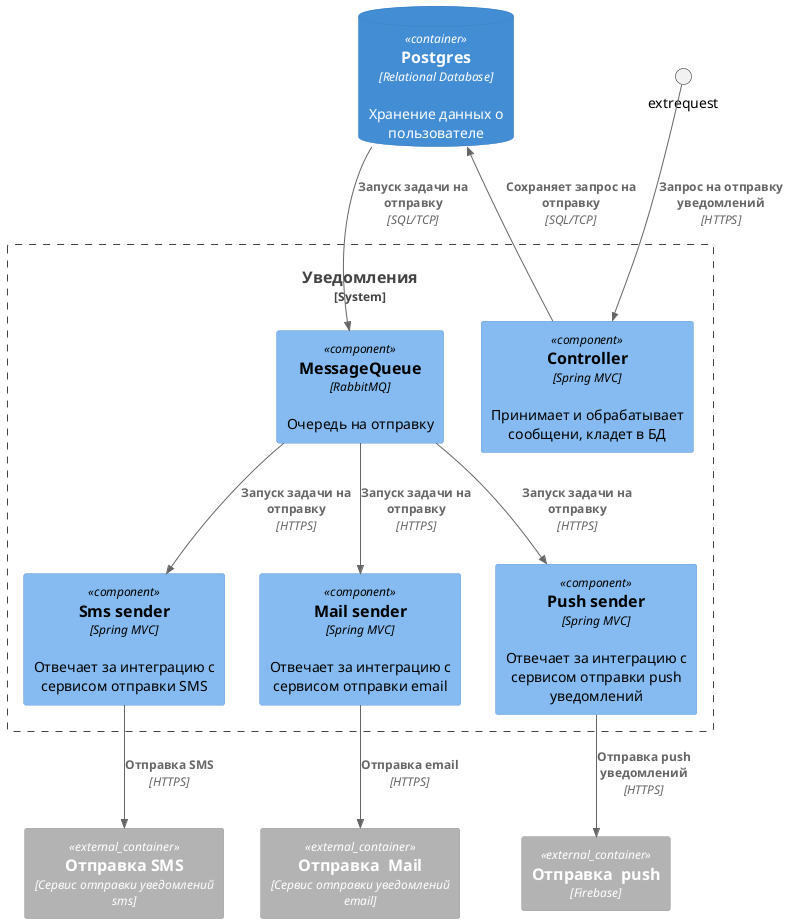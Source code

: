 @startuml
!include <C4/C4_Container>
!include <C4/C4_Component>

System_Boundary(c1, "Уведомления") {
Component(controller, "Controller", "Spring MVC","Принимает и обрабатывает сообщени, кладет в БД")
  Component(notification_queue, "MessageQueue", "RabbitMQ","Очередь на отправку")
  Component(controller_sms, "Sms sender", "Spring MVC","Отвечает за интеграцию с сервисом отправки SMS")
  Component(controller_mail, "Mail sender", "Spring MVC","Отвечает за интеграцию с сервисом отправки email")
  Component(controller_push, "Push sender", "Spring MVC","Отвечает за интеграцию с сервисом отправки push уведомлений")
  
}

ContainerDb(users_db, "Postgres", "Relational Database", "Хранение данных о пользователе")
Container_Ext(notification_sms, "Отправка SMS", "Сервис отправки уведомлений sms")
Container_Ext(notification_mail, "Отправка  Mail", "Сервис отправки уведомлений email")
Container_Ext(notification_push, "Отправка  push", "Firebase")


Rel(extrequest, controller, "Запрос на отправку уведомлений", "HTTPS")
Rel(controller, users_db, "Сохраняет запрос на отправку", "SQL/TCP")

Rel(controller_sms, notification_sms, "Отправка SMS", "HTTPS")
Rel(controller_mail, notification_mail, "Отправка email", "HTTPS")
Rel(controller_push, notification_push, "Отправка push уведомлений", "HTTPS")
Rel(users_db, notification_queue, "Запуск задачи на отправку", "SQL/TCP")
Rel(notification_queue, controller_sms, "Запуск задачи на отправку", "HTTPS")
Rel(notification_queue, controller_mail, "Запуск задачи на отправку", "HTTPS")
Rel(notification_queue, controller_push, "Запуск задачи на отправку", "HTTPS")

@enduml